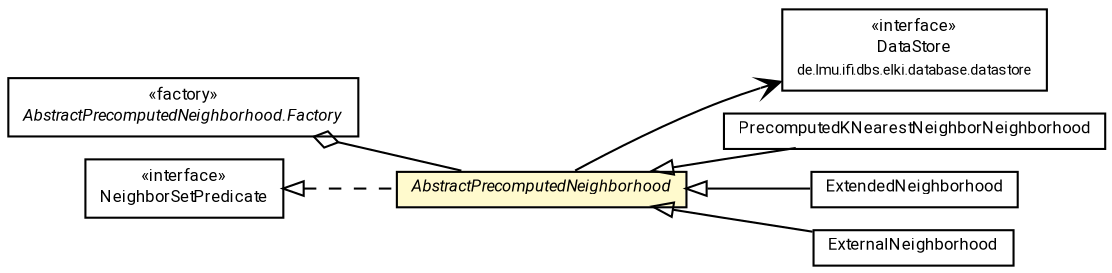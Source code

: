 #!/usr/local/bin/dot
#
# Class diagram 
# Generated by UMLGraph version R5_7_2-60-g0e99a6 (http://www.spinellis.gr/umlgraph/)
#

digraph G {
	graph [fontnames="svg"]
	edge [fontname="Roboto",fontsize=7,labelfontname="Roboto",labelfontsize=7,color="black"];
	node [fontname="Roboto",fontcolor="black",fontsize=8,shape=plaintext,margin=0,width=0,height=0];
	nodesep=0.15;
	ranksep=0.25;
	rankdir=LR;
	// de.lmu.ifi.dbs.elki.database.datastore.DataStore<T>
	c1250780 [label=<<table title="de.lmu.ifi.dbs.elki.database.datastore.DataStore" border="0" cellborder="1" cellspacing="0" cellpadding="2" href="../../../../database/datastore/DataStore.html" target="_parent">
		<tr><td><table border="0" cellspacing="0" cellpadding="1">
		<tr><td align="center" balign="center"> &#171;interface&#187; </td></tr>
		<tr><td align="center" balign="center"> <font face="Roboto">DataStore</font> </td></tr>
		<tr><td align="center" balign="center"> <font face="Roboto" point-size="7.0">de.lmu.ifi.dbs.elki.database.datastore</font> </td></tr>
		</table></td></tr>
		</table>>, URL="../../../../database/datastore/DataStore.html"];
	// de.lmu.ifi.dbs.elki.algorithm.outlier.spatial.neighborhood.AbstractPrecomputedNeighborhood
	c1252358 [label=<<table title="de.lmu.ifi.dbs.elki.algorithm.outlier.spatial.neighborhood.AbstractPrecomputedNeighborhood" border="0" cellborder="1" cellspacing="0" cellpadding="2" bgcolor="lemonChiffon" href="AbstractPrecomputedNeighborhood.html" target="_parent">
		<tr><td><table border="0" cellspacing="0" cellpadding="1">
		<tr><td align="center" balign="center"> <font face="Roboto"><i>AbstractPrecomputedNeighborhood</i></font> </td></tr>
		</table></td></tr>
		</table>>, URL="AbstractPrecomputedNeighborhood.html"];
	// de.lmu.ifi.dbs.elki.algorithm.outlier.spatial.neighborhood.AbstractPrecomputedNeighborhood.Factory<O>
	c1252359 [label=<<table title="de.lmu.ifi.dbs.elki.algorithm.outlier.spatial.neighborhood.AbstractPrecomputedNeighborhood.Factory" border="0" cellborder="1" cellspacing="0" cellpadding="2" href="AbstractPrecomputedNeighborhood.Factory.html" target="_parent">
		<tr><td><table border="0" cellspacing="0" cellpadding="1">
		<tr><td align="center" balign="center"> &#171;factory&#187; </td></tr>
		<tr><td align="center" balign="center"> <font face="Roboto"><i>AbstractPrecomputedNeighborhood.Factory</i></font> </td></tr>
		</table></td></tr>
		</table>>, URL="AbstractPrecomputedNeighborhood.Factory.html"];
	// de.lmu.ifi.dbs.elki.algorithm.outlier.spatial.neighborhood.PrecomputedKNearestNeighborNeighborhood
	c1252360 [label=<<table title="de.lmu.ifi.dbs.elki.algorithm.outlier.spatial.neighborhood.PrecomputedKNearestNeighborNeighborhood" border="0" cellborder="1" cellspacing="0" cellpadding="2" href="PrecomputedKNearestNeighborNeighborhood.html" target="_parent">
		<tr><td><table border="0" cellspacing="0" cellpadding="1">
		<tr><td align="center" balign="center"> <font face="Roboto">PrecomputedKNearestNeighborNeighborhood</font> </td></tr>
		</table></td></tr>
		</table>>, URL="PrecomputedKNearestNeighborNeighborhood.html"];
	// de.lmu.ifi.dbs.elki.algorithm.outlier.spatial.neighborhood.ExtendedNeighborhood
	c1252363 [label=<<table title="de.lmu.ifi.dbs.elki.algorithm.outlier.spatial.neighborhood.ExtendedNeighborhood" border="0" cellborder="1" cellspacing="0" cellpadding="2" href="ExtendedNeighborhood.html" target="_parent">
		<tr><td><table border="0" cellspacing="0" cellpadding="1">
		<tr><td align="center" balign="center"> <font face="Roboto">ExtendedNeighborhood</font> </td></tr>
		</table></td></tr>
		</table>>, URL="ExtendedNeighborhood.html"];
	// de.lmu.ifi.dbs.elki.algorithm.outlier.spatial.neighborhood.NeighborSetPredicate
	c1252366 [label=<<table title="de.lmu.ifi.dbs.elki.algorithm.outlier.spatial.neighborhood.NeighborSetPredicate" border="0" cellborder="1" cellspacing="0" cellpadding="2" href="NeighborSetPredicate.html" target="_parent">
		<tr><td><table border="0" cellspacing="0" cellpadding="1">
		<tr><td align="center" balign="center"> &#171;interface&#187; </td></tr>
		<tr><td align="center" balign="center"> <font face="Roboto">NeighborSetPredicate</font> </td></tr>
		</table></td></tr>
		</table>>, URL="NeighborSetPredicate.html"];
	// de.lmu.ifi.dbs.elki.algorithm.outlier.spatial.neighborhood.ExternalNeighborhood
	c1252368 [label=<<table title="de.lmu.ifi.dbs.elki.algorithm.outlier.spatial.neighborhood.ExternalNeighborhood" border="0" cellborder="1" cellspacing="0" cellpadding="2" href="ExternalNeighborhood.html" target="_parent">
		<tr><td><table border="0" cellspacing="0" cellpadding="1">
		<tr><td align="center" balign="center"> <font face="Roboto">ExternalNeighborhood</font> </td></tr>
		</table></td></tr>
		</table>>, URL="ExternalNeighborhood.html"];
	// de.lmu.ifi.dbs.elki.algorithm.outlier.spatial.neighborhood.AbstractPrecomputedNeighborhood implements de.lmu.ifi.dbs.elki.algorithm.outlier.spatial.neighborhood.NeighborSetPredicate
	c1252366 -> c1252358 [arrowtail=empty,style=dashed,dir=back,weight=9];
	// de.lmu.ifi.dbs.elki.algorithm.outlier.spatial.neighborhood.AbstractPrecomputedNeighborhood.Factory<O> has de.lmu.ifi.dbs.elki.algorithm.outlier.spatial.neighborhood.AbstractPrecomputedNeighborhood
	c1252359 -> c1252358 [arrowhead=none,arrowtail=ediamond,dir=back,weight=4];
	// de.lmu.ifi.dbs.elki.algorithm.outlier.spatial.neighborhood.PrecomputedKNearestNeighborNeighborhood extends de.lmu.ifi.dbs.elki.algorithm.outlier.spatial.neighborhood.AbstractPrecomputedNeighborhood
	c1252358 -> c1252360 [arrowtail=empty,dir=back,weight=10];
	// de.lmu.ifi.dbs.elki.algorithm.outlier.spatial.neighborhood.ExtendedNeighborhood extends de.lmu.ifi.dbs.elki.algorithm.outlier.spatial.neighborhood.AbstractPrecomputedNeighborhood
	c1252358 -> c1252363 [arrowtail=empty,dir=back,weight=10];
	// de.lmu.ifi.dbs.elki.algorithm.outlier.spatial.neighborhood.ExternalNeighborhood extends de.lmu.ifi.dbs.elki.algorithm.outlier.spatial.neighborhood.AbstractPrecomputedNeighborhood
	c1252358 -> c1252368 [arrowtail=empty,dir=back,weight=10];
	// de.lmu.ifi.dbs.elki.algorithm.outlier.spatial.neighborhood.AbstractPrecomputedNeighborhood navassoc de.lmu.ifi.dbs.elki.database.datastore.DataStore<T>
	c1252358 -> c1250780 [arrowhead=open,weight=1];
}

